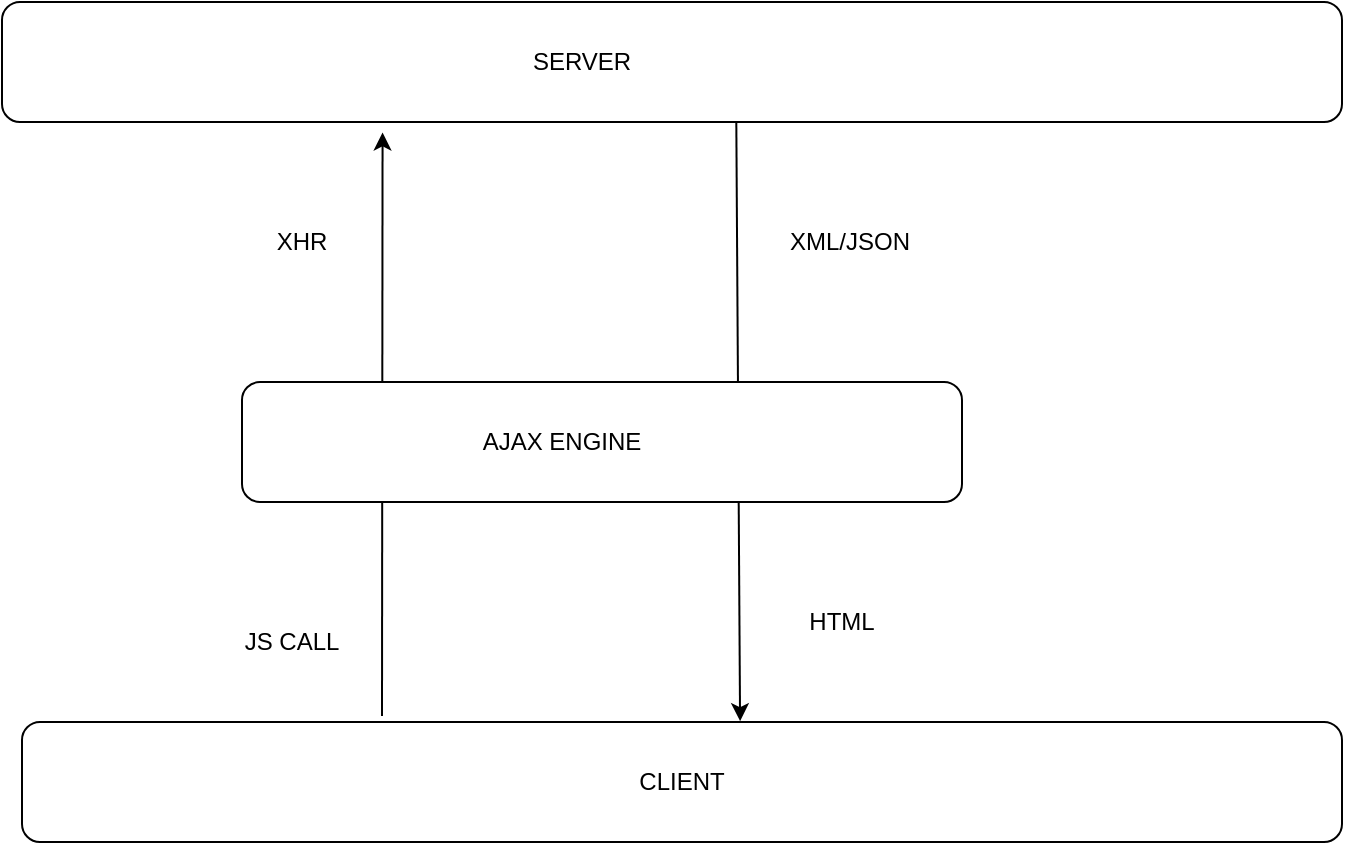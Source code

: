 <mxfile version="13.1.3">
    <diagram id="6hGFLwfOUW9BJ-s0fimq" name="Page-1">
        <mxGraphModel dx="785" dy="577" grid="1" gridSize="10" guides="1" tooltips="1" connect="1" arrows="1" fold="1" page="1" pageScale="1" pageWidth="827" pageHeight="1169" math="0" shadow="0">
            <root>
                <mxCell id="0"/>
                <mxCell id="1" parent="0"/>
                <mxCell id="2" value="CLIENT" style="rounded=1;whiteSpace=wrap;html=1;" vertex="1" parent="1">
                    <mxGeometry x="60" y="440" width="660" height="60" as="geometry"/>
                </mxCell>
                <mxCell id="3" value="" style="rounded=1;whiteSpace=wrap;html=1;" vertex="1" parent="1">
                    <mxGeometry x="50" y="80" width="670" height="60" as="geometry"/>
                </mxCell>
                <mxCell id="4" value="" style="endArrow=classic;html=1;exitX=0.548;exitY=1.007;exitDx=0;exitDy=0;exitPerimeter=0;entryX=0.544;entryY=-0.007;entryDx=0;entryDy=0;entryPerimeter=0;" edge="1" parent="1" source="3" target="2">
                    <mxGeometry width="50" height="50" relative="1" as="geometry">
                        <mxPoint x="370" y="320" as="sourcePoint"/>
                        <mxPoint x="420" y="270" as="targetPoint"/>
                    </mxGeometry>
                </mxCell>
                <mxCell id="5" value="" style="endArrow=classic;html=1;entryX=0.284;entryY=1.087;entryDx=0;entryDy=0;entryPerimeter=0;" edge="1" parent="1" target="3">
                    <mxGeometry width="50" height="50" relative="1" as="geometry">
                        <mxPoint x="240" y="437" as="sourcePoint"/>
                        <mxPoint x="250" y="180" as="targetPoint"/>
                    </mxGeometry>
                </mxCell>
                <mxCell id="6" value="" style="rounded=1;whiteSpace=wrap;html=1;" vertex="1" parent="1">
                    <mxGeometry x="170" y="270" width="360" height="60" as="geometry"/>
                </mxCell>
                <mxCell id="7" value="AJAX ENGINE" style="text;html=1;strokeColor=none;fillColor=none;align=center;verticalAlign=middle;whiteSpace=wrap;rounded=0;" vertex="1" parent="1">
                    <mxGeometry x="240" y="270" width="180" height="60" as="geometry"/>
                </mxCell>
                <mxCell id="8" value="SERVER" style="text;html=1;strokeColor=none;fillColor=none;align=center;verticalAlign=middle;whiteSpace=wrap;rounded=0;" vertex="1" parent="1">
                    <mxGeometry x="320" y="100" width="40" height="20" as="geometry"/>
                </mxCell>
                <mxCell id="9" value="XHR" style="text;html=1;strokeColor=none;fillColor=none;align=center;verticalAlign=middle;whiteSpace=wrap;rounded=0;" vertex="1" parent="1">
                    <mxGeometry x="180" y="190" width="40" height="20" as="geometry"/>
                </mxCell>
                <mxCell id="10" value="XML/JSON" style="text;html=1;strokeColor=none;fillColor=none;align=center;verticalAlign=middle;whiteSpace=wrap;rounded=0;" vertex="1" parent="1">
                    <mxGeometry x="414" y="165" width="120" height="70" as="geometry"/>
                </mxCell>
                <mxCell id="11" value="HTML" style="text;html=1;strokeColor=none;fillColor=none;align=center;verticalAlign=middle;whiteSpace=wrap;rounded=0;" vertex="1" parent="1">
                    <mxGeometry x="430" y="380" width="80" height="20" as="geometry"/>
                </mxCell>
                <mxCell id="12" value="JS CALL" style="text;html=1;strokeColor=none;fillColor=none;align=center;verticalAlign=middle;whiteSpace=wrap;rounded=0;" vertex="1" parent="1">
                    <mxGeometry x="150" y="370" width="90" height="60" as="geometry"/>
                </mxCell>
            </root>
        </mxGraphModel>
    </diagram>
</mxfile>
